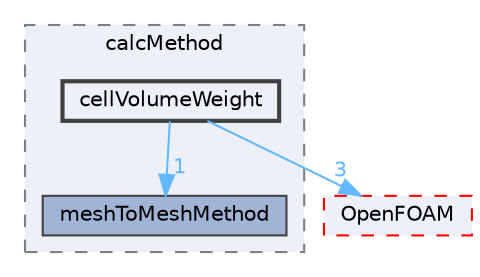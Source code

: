 digraph "src/sampling/meshToMesh/calcMethod/cellVolumeWeight"
{
 // LATEX_PDF_SIZE
  bgcolor="transparent";
  edge [fontname=Helvetica,fontsize=10,labelfontname=Helvetica,labelfontsize=10];
  node [fontname=Helvetica,fontsize=10,shape=box,height=0.2,width=0.4];
  compound=true
  subgraph clusterdir_1bf0885e90ae4cc13a20a3c254c3cfca {
    graph [ bgcolor="#edf0f7", pencolor="grey50", label="calcMethod", fontname=Helvetica,fontsize=10 style="filled,dashed", URL="dir_1bf0885e90ae4cc13a20a3c254c3cfca.html",tooltip=""]
  dir_a511df774912171ea0747db0caac1f29 [label="meshToMeshMethod", fillcolor="#a2b4d6", color="grey25", style="filled", URL="dir_a511df774912171ea0747db0caac1f29.html",tooltip=""];
  dir_86429c07d437022511c977ed695a6971 [label="cellVolumeWeight", fillcolor="#edf0f7", color="grey25", style="filled,bold", URL="dir_86429c07d437022511c977ed695a6971.html",tooltip=""];
  }
  dir_c5473ff19b20e6ec4dfe5c310b3778a8 [label="OpenFOAM", fillcolor="#edf0f7", color="red", style="filled,dashed", URL="dir_c5473ff19b20e6ec4dfe5c310b3778a8.html",tooltip=""];
  dir_86429c07d437022511c977ed695a6971->dir_a511df774912171ea0747db0caac1f29 [headlabel="1", labeldistance=1.5 headhref="dir_000451_002381.html" href="dir_000451_002381.html" color="steelblue1" fontcolor="steelblue1"];
  dir_86429c07d437022511c977ed695a6971->dir_c5473ff19b20e6ec4dfe5c310b3778a8 [headlabel="3", labeldistance=1.5 headhref="dir_000451_002695.html" href="dir_000451_002695.html" color="steelblue1" fontcolor="steelblue1"];
}
